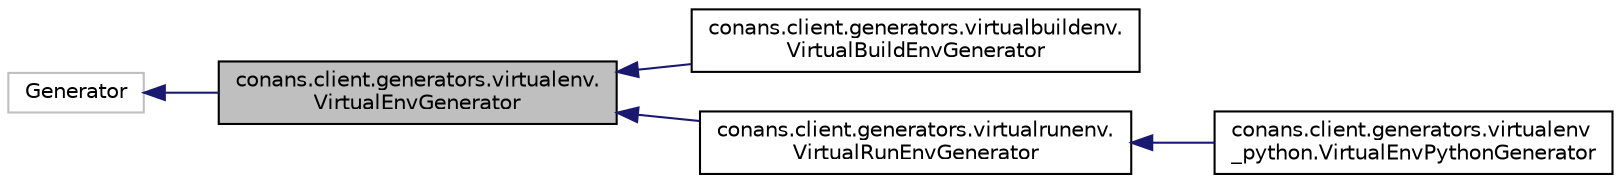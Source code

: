 digraph "conans.client.generators.virtualenv.VirtualEnvGenerator"
{
 // LATEX_PDF_SIZE
  edge [fontname="Helvetica",fontsize="10",labelfontname="Helvetica",labelfontsize="10"];
  node [fontname="Helvetica",fontsize="10",shape=record];
  rankdir="LR";
  Node1 [label="conans.client.generators.virtualenv.\lVirtualEnvGenerator",height=0.2,width=0.4,color="black", fillcolor="grey75", style="filled", fontcolor="black",tooltip=" "];
  Node2 -> Node1 [dir="back",color="midnightblue",fontsize="10",style="solid",fontname="Helvetica"];
  Node2 [label="Generator",height=0.2,width=0.4,color="grey75", fillcolor="white", style="filled",tooltip=" "];
  Node1 -> Node3 [dir="back",color="midnightblue",fontsize="10",style="solid",fontname="Helvetica"];
  Node3 [label="conans.client.generators.virtualbuildenv.\lVirtualBuildEnvGenerator",height=0.2,width=0.4,color="black", fillcolor="white", style="filled",URL="$classconans_1_1client_1_1generators_1_1virtualbuildenv_1_1VirtualBuildEnvGenerator.html",tooltip=" "];
  Node1 -> Node4 [dir="back",color="midnightblue",fontsize="10",style="solid",fontname="Helvetica"];
  Node4 [label="conans.client.generators.virtualrunenv.\lVirtualRunEnvGenerator",height=0.2,width=0.4,color="black", fillcolor="white", style="filled",URL="$classconans_1_1client_1_1generators_1_1virtualrunenv_1_1VirtualRunEnvGenerator.html",tooltip=" "];
  Node4 -> Node5 [dir="back",color="midnightblue",fontsize="10",style="solid",fontname="Helvetica"];
  Node5 [label="conans.client.generators.virtualenv\l_python.VirtualEnvPythonGenerator",height=0.2,width=0.4,color="black", fillcolor="white", style="filled",URL="$classconans_1_1client_1_1generators_1_1virtualenv__python_1_1VirtualEnvPythonGenerator.html",tooltip=" "];
}
